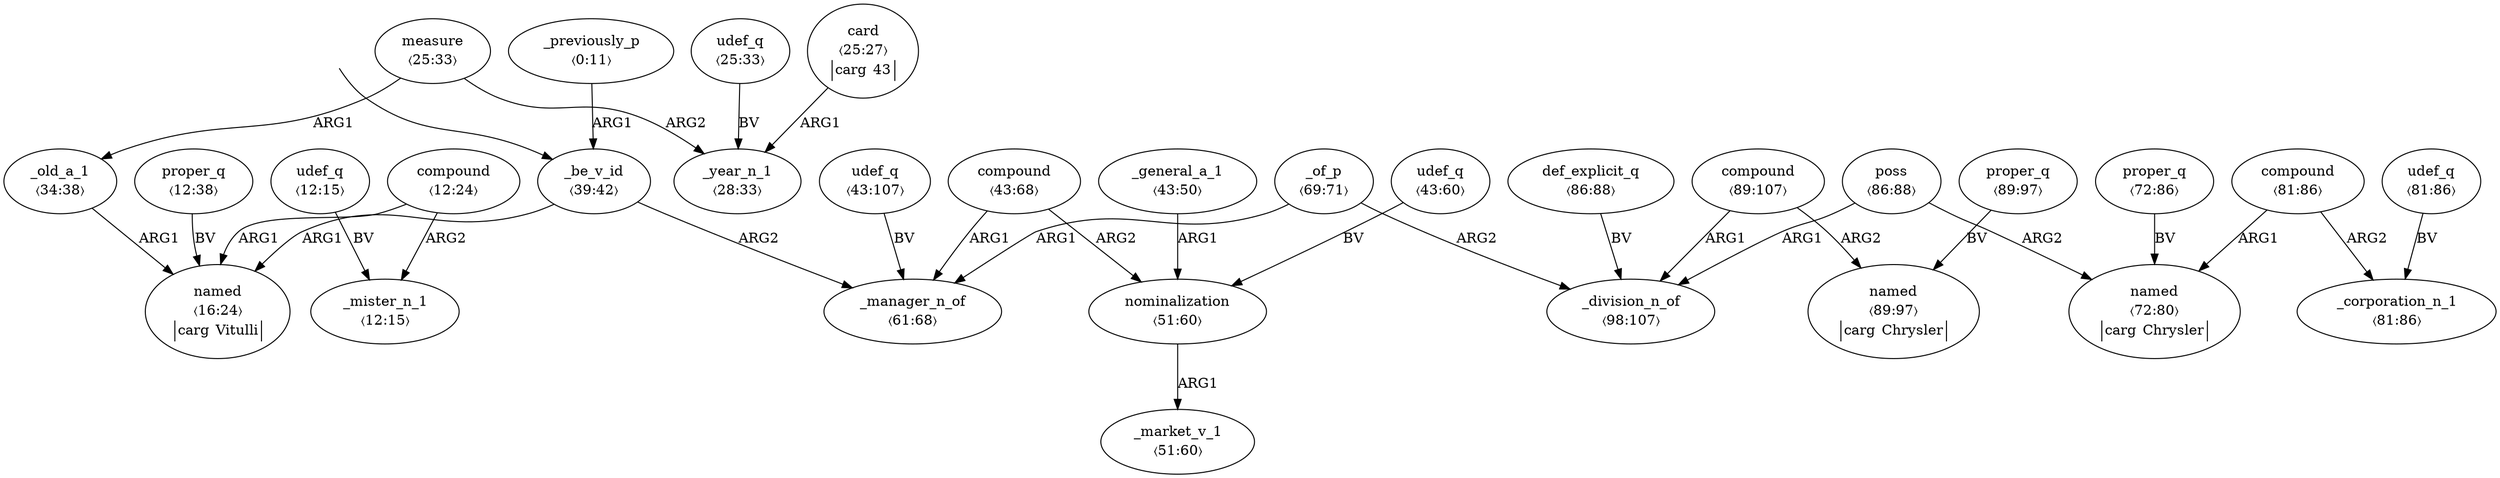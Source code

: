 digraph "20009003" {
  top [ style=invis ];
  top -> 11;
  0 [ label=<<table align="center" border="0" cellspacing="0"><tr><td colspan="2">_previously_p</td></tr><tr><td colspan="2">〈0:11〉</td></tr></table>> ];
  1 [ label=<<table align="center" border="0" cellspacing="0"><tr><td colspan="2">proper_q</td></tr><tr><td colspan="2">〈12:38〉</td></tr></table>> ];
  2 [ label=<<table align="center" border="0" cellspacing="0"><tr><td colspan="2">compound</td></tr><tr><td colspan="2">〈12:24〉</td></tr></table>> ];
  3 [ label=<<table align="center" border="0" cellspacing="0"><tr><td colspan="2">udef_q</td></tr><tr><td colspan="2">〈12:15〉</td></tr></table>> ];
  4 [ label=<<table align="center" border="0" cellspacing="0"><tr><td colspan="2">_mister_n_1</td></tr><tr><td colspan="2">〈12:15〉</td></tr></table>> ];
  5 [ label=<<table align="center" border="0" cellspacing="0"><tr><td colspan="2">named</td></tr><tr><td colspan="2">〈16:24〉</td></tr><tr><td sides="l" border="1" align="left">carg</td><td sides="r" border="1" align="left">Vitulli</td></tr></table>> ];
  6 [ label=<<table align="center" border="0" cellspacing="0"><tr><td colspan="2">measure</td></tr><tr><td colspan="2">〈25:33〉</td></tr></table>> ];
  7 [ label=<<table align="center" border="0" cellspacing="0"><tr><td colspan="2">udef_q</td></tr><tr><td colspan="2">〈25:33〉</td></tr></table>> ];
  8 [ label=<<table align="center" border="0" cellspacing="0"><tr><td colspan="2">card</td></tr><tr><td colspan="2">〈25:27〉</td></tr><tr><td sides="l" border="1" align="left">carg</td><td sides="r" border="1" align="left">43</td></tr></table>> ];
  9 [ label=<<table align="center" border="0" cellspacing="0"><tr><td colspan="2">_year_n_1</td></tr><tr><td colspan="2">〈28:33〉</td></tr></table>> ];
  10 [ label=<<table align="center" border="0" cellspacing="0"><tr><td colspan="2">_old_a_1</td></tr><tr><td colspan="2">〈34:38〉</td></tr></table>> ];
  11 [ label=<<table align="center" border="0" cellspacing="0"><tr><td colspan="2">_be_v_id</td></tr><tr><td colspan="2">〈39:42〉</td></tr></table>> ];
  12 [ label=<<table align="center" border="0" cellspacing="0"><tr><td colspan="2">udef_q</td></tr><tr><td colspan="2">〈43:107〉</td></tr></table>> ];
  13 [ label=<<table align="center" border="0" cellspacing="0"><tr><td colspan="2">compound</td></tr><tr><td colspan="2">〈43:68〉</td></tr></table>> ];
  14 [ label=<<table align="center" border="0" cellspacing="0"><tr><td colspan="2">udef_q</td></tr><tr><td colspan="2">〈43:60〉</td></tr></table>> ];
  15 [ label=<<table align="center" border="0" cellspacing="0"><tr><td colspan="2">_general_a_1</td></tr><tr><td colspan="2">〈43:50〉</td></tr></table>> ];
  16 [ label=<<table align="center" border="0" cellspacing="0"><tr><td colspan="2">_market_v_1</td></tr><tr><td colspan="2">〈51:60〉</td></tr></table>> ];
  17 [ label=<<table align="center" border="0" cellspacing="0"><tr><td colspan="2">nominalization</td></tr><tr><td colspan="2">〈51:60〉</td></tr></table>> ];
  18 [ label=<<table align="center" border="0" cellspacing="0"><tr><td colspan="2">_manager_n_of</td></tr><tr><td colspan="2">〈61:68〉</td></tr></table>> ];
  19 [ label=<<table align="center" border="0" cellspacing="0"><tr><td colspan="2">_of_p</td></tr><tr><td colspan="2">〈69:71〉</td></tr></table>> ];
  20 [ label=<<table align="center" border="0" cellspacing="0"><tr><td colspan="2">proper_q</td></tr><tr><td colspan="2">〈72:86〉</td></tr></table>> ];
  21 [ label=<<table align="center" border="0" cellspacing="0"><tr><td colspan="2">named</td></tr><tr><td colspan="2">〈72:80〉</td></tr><tr><td sides="l" border="1" align="left">carg</td><td sides="r" border="1" align="left">Chrysler</td></tr></table>> ];
  22 [ label=<<table align="center" border="0" cellspacing="0"><tr><td colspan="2">_corporation_n_1</td></tr><tr><td colspan="2">〈81:86〉</td></tr></table>> ];
  23 [ label=<<table align="center" border="0" cellspacing="0"><tr><td colspan="2">udef_q</td></tr><tr><td colspan="2">〈81:86〉</td></tr></table>> ];
  24 [ label=<<table align="center" border="0" cellspacing="0"><tr><td colspan="2">compound</td></tr><tr><td colspan="2">〈81:86〉</td></tr></table>> ];
  25 [ label=<<table align="center" border="0" cellspacing="0"><tr><td colspan="2">def_explicit_q</td></tr><tr><td colspan="2">〈86:88〉</td></tr></table>> ];
  26 [ label=<<table align="center" border="0" cellspacing="0"><tr><td colspan="2">poss</td></tr><tr><td colspan="2">〈86:88〉</td></tr></table>> ];
  27 [ label=<<table align="center" border="0" cellspacing="0"><tr><td colspan="2">compound</td></tr><tr><td colspan="2">〈89:107〉</td></tr></table>> ];
  28 [ label=<<table align="center" border="0" cellspacing="0"><tr><td colspan="2">proper_q</td></tr><tr><td colspan="2">〈89:97〉</td></tr></table>> ];
  29 [ label=<<table align="center" border="0" cellspacing="0"><tr><td colspan="2">named</td></tr><tr><td colspan="2">〈89:97〉</td></tr><tr><td sides="l" border="1" align="left">carg</td><td sides="r" border="1" align="left">Chrysler</td></tr></table>> ];
  30 [ label=<<table align="center" border="0" cellspacing="0"><tr><td colspan="2">_division_n_of</td></tr><tr><td colspan="2">〈98:107〉</td></tr></table>> ];
  17 -> 16 [ label="ARG1" ];
  27 -> 30 [ label="ARG1" ];
  27 -> 29 [ label="ARG2" ];
  20 -> 21 [ label="BV" ];
  19 -> 18 [ label="ARG1" ];
  14 -> 17 [ label="BV" ];
  26 -> 21 [ label="ARG2" ];
  10 -> 5 [ label="ARG1" ];
  26 -> 30 [ label="ARG1" ];
  0 -> 11 [ label="ARG1" ];
  13 -> 17 [ label="ARG2" ];
  2 -> 4 [ label="ARG2" ];
  23 -> 22 [ label="BV" ];
  1 -> 5 [ label="BV" ];
  11 -> 18 [ label="ARG2" ];
  3 -> 4 [ label="BV" ];
  6 -> 10 [ label="ARG1" ];
  19 -> 30 [ label="ARG2" ];
  15 -> 17 [ label="ARG1" ];
  8 -> 9 [ label="ARG1" ];
  12 -> 18 [ label="BV" ];
  2 -> 5 [ label="ARG1" ];
  11 -> 5 [ label="ARG1" ];
  28 -> 29 [ label="BV" ];
  6 -> 9 [ label="ARG2" ];
  24 -> 22 [ label="ARG2" ];
  7 -> 9 [ label="BV" ];
  25 -> 30 [ label="BV" ];
  13 -> 18 [ label="ARG1" ];
  24 -> 21 [ label="ARG1" ];
}

